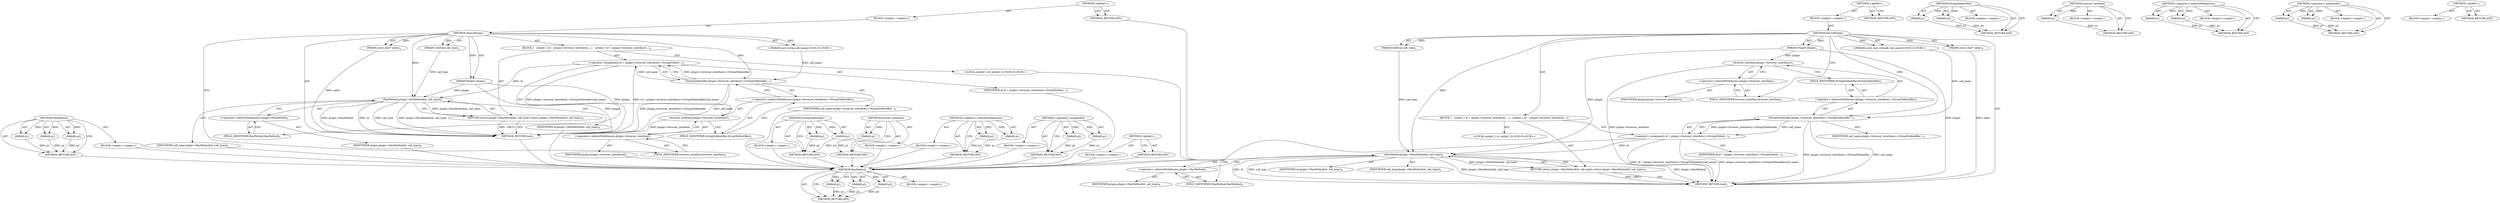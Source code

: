 digraph "&lt;global&gt;" {
vulnerable_78 [label=<(METHOD,HasMethod)>];
vulnerable_79 [label=<(PARAM,p1)>];
vulnerable_80 [label=<(PARAM,p2)>];
vulnerable_81 [label=<(PARAM,p3)>];
vulnerable_82 [label=<(BLOCK,&lt;empty&gt;,&lt;empty&gt;)>];
vulnerable_83 [label=<(METHOD_RETURN,ANY)>];
vulnerable_6 [label=<(METHOD,&lt;global&gt;)<SUB>1</SUB>>];
vulnerable_7 [label=<(BLOCK,&lt;empty&gt;,&lt;empty&gt;)<SUB>1</SUB>>];
vulnerable_8 [label=<(METHOD,HasCallType)<SUB>1</SUB>>];
vulnerable_9 [label=<(PARAM,Plugin* plugin)<SUB>1</SUB>>];
vulnerable_10 [label=<(PARAM,CallType call_type)<SUB>2</SUB>>];
vulnerable_11 [label="<(PARAM,nacl::string call_name)<SUB>3</SUB>>"];
vulnerable_12 [label=<(PARAM,const char* caller)<SUB>4</SUB>>];
vulnerable_13 [label=<(BLOCK,{
   uintptr_t id = plugin-&gt;browser_interface()...,{
   uintptr_t id = plugin-&gt;browser_interface()...)<SUB>4</SUB>>];
vulnerable_14 [label="<(LOCAL,uintptr_t id: uintptr_t)<SUB>5</SUB>>"];
vulnerable_15 [label=<(&lt;operator&gt;.assignment,id = plugin-&gt;browser_interface()-&gt;StringToIdent...)<SUB>5</SUB>>];
vulnerable_16 [label=<(IDENTIFIER,id,id = plugin-&gt;browser_interface()-&gt;StringToIdent...)<SUB>5</SUB>>];
vulnerable_17 [label=<(StringToIdentifier,plugin-&gt;browser_interface()-&gt;StringToIdentifier...)<SUB>5</SUB>>];
vulnerable_18 [label=<(&lt;operator&gt;.indirectFieldAccess,plugin-&gt;browser_interface()-&gt;StringToIdentifier)<SUB>5</SUB>>];
vulnerable_19 [label=<(browser_interface,plugin-&gt;browser_interface())<SUB>5</SUB>>];
vulnerable_20 [label=<(&lt;operator&gt;.indirectFieldAccess,plugin-&gt;browser_interface)<SUB>5</SUB>>];
vulnerable_21 [label=<(IDENTIFIER,plugin,plugin-&gt;browser_interface())<SUB>5</SUB>>];
vulnerable_22 [label=<(FIELD_IDENTIFIER,browser_interface,browser_interface)<SUB>5</SUB>>];
vulnerable_23 [label=<(FIELD_IDENTIFIER,StringToIdentifier,StringToIdentifier)<SUB>5</SUB>>];
vulnerable_24 [label=<(IDENTIFIER,call_name,plugin-&gt;browser_interface()-&gt;StringToIdentifier...)<SUB>5</SUB>>];
vulnerable_25 [label=<(RETURN,return plugin-&gt;HasMethod(id, call_type);,return plugin-&gt;HasMethod(id, call_type);)<SUB>8</SUB>>];
vulnerable_26 [label=<(HasMethod,plugin-&gt;HasMethod(id, call_type))<SUB>8</SUB>>];
vulnerable_27 [label=<(&lt;operator&gt;.indirectFieldAccess,plugin-&gt;HasMethod)<SUB>8</SUB>>];
vulnerable_28 [label=<(IDENTIFIER,plugin,plugin-&gt;HasMethod(id, call_type))<SUB>8</SUB>>];
vulnerable_29 [label=<(FIELD_IDENTIFIER,HasMethod,HasMethod)<SUB>8</SUB>>];
vulnerable_30 [label=<(IDENTIFIER,id,plugin-&gt;HasMethod(id, call_type))<SUB>8</SUB>>];
vulnerable_31 [label=<(IDENTIFIER,call_type,plugin-&gt;HasMethod(id, call_type))<SUB>8</SUB>>];
vulnerable_32 [label=<(METHOD_RETURN,bool)<SUB>1</SUB>>];
vulnerable_34 [label=<(METHOD_RETURN,ANY)<SUB>1</SUB>>];
vulnerable_64 [label=<(METHOD,StringToIdentifier)>];
vulnerable_65 [label=<(PARAM,p1)>];
vulnerable_66 [label=<(PARAM,p2)>];
vulnerable_67 [label=<(BLOCK,&lt;empty&gt;,&lt;empty&gt;)>];
vulnerable_68 [label=<(METHOD_RETURN,ANY)>];
vulnerable_74 [label=<(METHOD,browser_interface)>];
vulnerable_75 [label=<(PARAM,p1)>];
vulnerable_76 [label=<(BLOCK,&lt;empty&gt;,&lt;empty&gt;)>];
vulnerable_77 [label=<(METHOD_RETURN,ANY)>];
vulnerable_69 [label=<(METHOD,&lt;operator&gt;.indirectFieldAccess)>];
vulnerable_70 [label=<(PARAM,p1)>];
vulnerable_71 [label=<(PARAM,p2)>];
vulnerable_72 [label=<(BLOCK,&lt;empty&gt;,&lt;empty&gt;)>];
vulnerable_73 [label=<(METHOD_RETURN,ANY)>];
vulnerable_59 [label=<(METHOD,&lt;operator&gt;.assignment)>];
vulnerable_60 [label=<(PARAM,p1)>];
vulnerable_61 [label=<(PARAM,p2)>];
vulnerable_62 [label=<(BLOCK,&lt;empty&gt;,&lt;empty&gt;)>];
vulnerable_63 [label=<(METHOD_RETURN,ANY)>];
vulnerable_53 [label=<(METHOD,&lt;global&gt;)<SUB>1</SUB>>];
vulnerable_54 [label=<(BLOCK,&lt;empty&gt;,&lt;empty&gt;)>];
vulnerable_55 [label=<(METHOD_RETURN,ANY)>];
fixed_78 [label=<(METHOD,HasMethod)>];
fixed_79 [label=<(PARAM,p1)>];
fixed_80 [label=<(PARAM,p2)>];
fixed_81 [label=<(PARAM,p3)>];
fixed_82 [label=<(BLOCK,&lt;empty&gt;,&lt;empty&gt;)>];
fixed_83 [label=<(METHOD_RETURN,ANY)>];
fixed_6 [label=<(METHOD,&lt;global&gt;)<SUB>1</SUB>>];
fixed_7 [label=<(BLOCK,&lt;empty&gt;,&lt;empty&gt;)<SUB>1</SUB>>];
fixed_8 [label=<(METHOD,HasCallType)<SUB>1</SUB>>];
fixed_9 [label=<(PARAM,Plugin* plugin)<SUB>1</SUB>>];
fixed_10 [label=<(PARAM,CallType call_type)<SUB>2</SUB>>];
fixed_11 [label="<(PARAM,const nacl::string&amp; call_name)<SUB>3</SUB>>"];
fixed_12 [label=<(PARAM,const char* caller)<SUB>4</SUB>>];
fixed_13 [label=<(BLOCK,{
   uintptr_t id = plugin-&gt;browser_interface()...,{
   uintptr_t id = plugin-&gt;browser_interface()...)<SUB>4</SUB>>];
fixed_14 [label="<(LOCAL,uintptr_t id: uintptr_t)<SUB>5</SUB>>"];
fixed_15 [label=<(&lt;operator&gt;.assignment,id = plugin-&gt;browser_interface()-&gt;StringToIdent...)<SUB>5</SUB>>];
fixed_16 [label=<(IDENTIFIER,id,id = plugin-&gt;browser_interface()-&gt;StringToIdent...)<SUB>5</SUB>>];
fixed_17 [label=<(StringToIdentifier,plugin-&gt;browser_interface()-&gt;StringToIdentifier...)<SUB>5</SUB>>];
fixed_18 [label=<(&lt;operator&gt;.indirectFieldAccess,plugin-&gt;browser_interface()-&gt;StringToIdentifier)<SUB>5</SUB>>];
fixed_19 [label=<(browser_interface,plugin-&gt;browser_interface())<SUB>5</SUB>>];
fixed_20 [label=<(&lt;operator&gt;.indirectFieldAccess,plugin-&gt;browser_interface)<SUB>5</SUB>>];
fixed_21 [label=<(IDENTIFIER,plugin,plugin-&gt;browser_interface())<SUB>5</SUB>>];
fixed_22 [label=<(FIELD_IDENTIFIER,browser_interface,browser_interface)<SUB>5</SUB>>];
fixed_23 [label=<(FIELD_IDENTIFIER,StringToIdentifier,StringToIdentifier)<SUB>5</SUB>>];
fixed_24 [label=<(IDENTIFIER,call_name,plugin-&gt;browser_interface()-&gt;StringToIdentifier...)<SUB>5</SUB>>];
fixed_25 [label=<(RETURN,return plugin-&gt;HasMethod(id, call_type);,return plugin-&gt;HasMethod(id, call_type);)<SUB>8</SUB>>];
fixed_26 [label=<(HasMethod,plugin-&gt;HasMethod(id, call_type))<SUB>8</SUB>>];
fixed_27 [label=<(&lt;operator&gt;.indirectFieldAccess,plugin-&gt;HasMethod)<SUB>8</SUB>>];
fixed_28 [label=<(IDENTIFIER,plugin,plugin-&gt;HasMethod(id, call_type))<SUB>8</SUB>>];
fixed_29 [label=<(FIELD_IDENTIFIER,HasMethod,HasMethod)<SUB>8</SUB>>];
fixed_30 [label=<(IDENTIFIER,id,plugin-&gt;HasMethod(id, call_type))<SUB>8</SUB>>];
fixed_31 [label=<(IDENTIFIER,call_type,plugin-&gt;HasMethod(id, call_type))<SUB>8</SUB>>];
fixed_32 [label=<(METHOD_RETURN,bool)<SUB>1</SUB>>];
fixed_34 [label=<(METHOD_RETURN,ANY)<SUB>1</SUB>>];
fixed_64 [label=<(METHOD,StringToIdentifier)>];
fixed_65 [label=<(PARAM,p1)>];
fixed_66 [label=<(PARAM,p2)>];
fixed_67 [label=<(BLOCK,&lt;empty&gt;,&lt;empty&gt;)>];
fixed_68 [label=<(METHOD_RETURN,ANY)>];
fixed_74 [label=<(METHOD,browser_interface)>];
fixed_75 [label=<(PARAM,p1)>];
fixed_76 [label=<(BLOCK,&lt;empty&gt;,&lt;empty&gt;)>];
fixed_77 [label=<(METHOD_RETURN,ANY)>];
fixed_69 [label=<(METHOD,&lt;operator&gt;.indirectFieldAccess)>];
fixed_70 [label=<(PARAM,p1)>];
fixed_71 [label=<(PARAM,p2)>];
fixed_72 [label=<(BLOCK,&lt;empty&gt;,&lt;empty&gt;)>];
fixed_73 [label=<(METHOD_RETURN,ANY)>];
fixed_59 [label=<(METHOD,&lt;operator&gt;.assignment)>];
fixed_60 [label=<(PARAM,p1)>];
fixed_61 [label=<(PARAM,p2)>];
fixed_62 [label=<(BLOCK,&lt;empty&gt;,&lt;empty&gt;)>];
fixed_63 [label=<(METHOD_RETURN,ANY)>];
fixed_53 [label=<(METHOD,&lt;global&gt;)<SUB>1</SUB>>];
fixed_54 [label=<(BLOCK,&lt;empty&gt;,&lt;empty&gt;)>];
fixed_55 [label=<(METHOD_RETURN,ANY)>];
vulnerable_78 -> vulnerable_79  [key=0, label="AST: "];
vulnerable_78 -> vulnerable_79  [key=1, label="DDG: "];
vulnerable_78 -> vulnerable_82  [key=0, label="AST: "];
vulnerable_78 -> vulnerable_80  [key=0, label="AST: "];
vulnerable_78 -> vulnerable_80  [key=1, label="DDG: "];
vulnerable_78 -> vulnerable_83  [key=0, label="AST: "];
vulnerable_78 -> vulnerable_83  [key=1, label="CFG: "];
vulnerable_78 -> vulnerable_81  [key=0, label="AST: "];
vulnerable_78 -> vulnerable_81  [key=1, label="DDG: "];
vulnerable_79 -> vulnerable_83  [key=0, label="DDG: p1"];
vulnerable_80 -> vulnerable_83  [key=0, label="DDG: p2"];
vulnerable_81 -> vulnerable_83  [key=0, label="DDG: p3"];
vulnerable_82 -> fixed_78  [key=0];
vulnerable_83 -> fixed_78  [key=0];
vulnerable_6 -> vulnerable_7  [key=0, label="AST: "];
vulnerable_6 -> vulnerable_34  [key=0, label="AST: "];
vulnerable_6 -> vulnerable_34  [key=1, label="CFG: "];
vulnerable_7 -> vulnerable_8  [key=0, label="AST: "];
vulnerable_8 -> vulnerable_9  [key=0, label="AST: "];
vulnerable_8 -> vulnerable_9  [key=1, label="DDG: "];
vulnerable_8 -> vulnerable_10  [key=0, label="AST: "];
vulnerable_8 -> vulnerable_10  [key=1, label="DDG: "];
vulnerable_8 -> vulnerable_11  [key=0, label="AST: "];
vulnerable_8 -> vulnerable_11  [key=1, label="DDG: "];
vulnerable_8 -> vulnerable_12  [key=0, label="AST: "];
vulnerable_8 -> vulnerable_12  [key=1, label="DDG: "];
vulnerable_8 -> vulnerable_13  [key=0, label="AST: "];
vulnerable_8 -> vulnerable_32  [key=0, label="AST: "];
vulnerable_8 -> vulnerable_22  [key=0, label="CFG: "];
vulnerable_8 -> vulnerable_17  [key=0, label="DDG: "];
vulnerable_8 -> vulnerable_26  [key=0, label="DDG: "];
vulnerable_9 -> vulnerable_32  [key=0, label="DDG: plugin"];
vulnerable_9 -> vulnerable_26  [key=0, label="DDG: plugin"];
vulnerable_9 -> vulnerable_19  [key=0, label="DDG: plugin"];
vulnerable_10 -> vulnerable_26  [key=0, label="DDG: call_type"];
vulnerable_11 -> vulnerable_17  [key=0, label="DDG: call_name"];
vulnerable_12 -> vulnerable_32  [key=0, label="DDG: caller"];
vulnerable_13 -> vulnerable_14  [key=0, label="AST: "];
vulnerable_13 -> vulnerable_15  [key=0, label="AST: "];
vulnerable_13 -> vulnerable_25  [key=0, label="AST: "];
vulnerable_14 -> fixed_78  [key=0];
vulnerable_15 -> vulnerable_16  [key=0, label="AST: "];
vulnerable_15 -> vulnerable_17  [key=0, label="AST: "];
vulnerable_15 -> vulnerable_29  [key=0, label="CFG: "];
vulnerable_15 -> vulnerable_32  [key=0, label="DDG: plugin-&gt;browser_interface()-&gt;StringToIdentifier(call_name)"];
vulnerable_15 -> vulnerable_32  [key=1, label="DDG: id = plugin-&gt;browser_interface()-&gt;StringToIdentifier(call_name)"];
vulnerable_15 -> vulnerable_26  [key=0, label="DDG: id"];
vulnerable_16 -> fixed_78  [key=0];
vulnerable_17 -> vulnerable_18  [key=0, label="AST: "];
vulnerable_17 -> vulnerable_24  [key=0, label="AST: "];
vulnerable_17 -> vulnerable_15  [key=0, label="CFG: "];
vulnerable_17 -> vulnerable_15  [key=1, label="DDG: plugin-&gt;browser_interface()-&gt;StringToIdentifier"];
vulnerable_17 -> vulnerable_15  [key=2, label="DDG: call_name"];
vulnerable_17 -> vulnerable_32  [key=0, label="DDG: plugin-&gt;browser_interface()-&gt;StringToIdentifier"];
vulnerable_17 -> vulnerable_32  [key=1, label="DDG: call_name"];
vulnerable_18 -> vulnerable_19  [key=0, label="AST: "];
vulnerable_18 -> vulnerable_23  [key=0, label="AST: "];
vulnerable_18 -> vulnerable_17  [key=0, label="CFG: "];
vulnerable_19 -> vulnerable_20  [key=0, label="AST: "];
vulnerable_19 -> vulnerable_23  [key=0, label="CFG: "];
vulnerable_19 -> vulnerable_32  [key=0, label="DDG: plugin-&gt;browser_interface"];
vulnerable_20 -> vulnerable_21  [key=0, label="AST: "];
vulnerable_20 -> vulnerable_22  [key=0, label="AST: "];
vulnerable_20 -> vulnerable_19  [key=0, label="CFG: "];
vulnerable_21 -> fixed_78  [key=0];
vulnerable_22 -> vulnerable_20  [key=0, label="CFG: "];
vulnerable_23 -> vulnerable_18  [key=0, label="CFG: "];
vulnerable_24 -> fixed_78  [key=0];
vulnerable_25 -> vulnerable_26  [key=0, label="AST: "];
vulnerable_25 -> vulnerable_32  [key=0, label="CFG: "];
vulnerable_25 -> vulnerable_32  [key=1, label="DDG: &lt;RET&gt;"];
vulnerable_26 -> vulnerable_27  [key=0, label="AST: "];
vulnerable_26 -> vulnerable_30  [key=0, label="AST: "];
vulnerable_26 -> vulnerable_31  [key=0, label="AST: "];
vulnerable_26 -> vulnerable_25  [key=0, label="CFG: "];
vulnerable_26 -> vulnerable_25  [key=1, label="DDG: plugin-&gt;HasMethod(id, call_type)"];
vulnerable_26 -> vulnerable_32  [key=0, label="DDG: plugin-&gt;HasMethod"];
vulnerable_26 -> vulnerable_32  [key=1, label="DDG: id"];
vulnerable_26 -> vulnerable_32  [key=2, label="DDG: call_type"];
vulnerable_26 -> vulnerable_32  [key=3, label="DDG: plugin-&gt;HasMethod(id, call_type)"];
vulnerable_27 -> vulnerable_28  [key=0, label="AST: "];
vulnerable_27 -> vulnerable_29  [key=0, label="AST: "];
vulnerable_27 -> vulnerable_26  [key=0, label="CFG: "];
vulnerable_28 -> fixed_78  [key=0];
vulnerable_29 -> vulnerable_27  [key=0, label="CFG: "];
vulnerable_30 -> fixed_78  [key=0];
vulnerable_31 -> fixed_78  [key=0];
vulnerable_32 -> fixed_78  [key=0];
vulnerable_34 -> fixed_78  [key=0];
vulnerable_64 -> vulnerable_65  [key=0, label="AST: "];
vulnerable_64 -> vulnerable_65  [key=1, label="DDG: "];
vulnerable_64 -> vulnerable_67  [key=0, label="AST: "];
vulnerable_64 -> vulnerable_66  [key=0, label="AST: "];
vulnerable_64 -> vulnerable_66  [key=1, label="DDG: "];
vulnerable_64 -> vulnerable_68  [key=0, label="AST: "];
vulnerable_64 -> vulnerable_68  [key=1, label="CFG: "];
vulnerable_65 -> vulnerable_68  [key=0, label="DDG: p1"];
vulnerable_66 -> vulnerable_68  [key=0, label="DDG: p2"];
vulnerable_67 -> fixed_78  [key=0];
vulnerable_68 -> fixed_78  [key=0];
vulnerable_74 -> vulnerable_75  [key=0, label="AST: "];
vulnerable_74 -> vulnerable_75  [key=1, label="DDG: "];
vulnerable_74 -> vulnerable_76  [key=0, label="AST: "];
vulnerable_74 -> vulnerable_77  [key=0, label="AST: "];
vulnerable_74 -> vulnerable_77  [key=1, label="CFG: "];
vulnerable_75 -> vulnerable_77  [key=0, label="DDG: p1"];
vulnerable_76 -> fixed_78  [key=0];
vulnerable_77 -> fixed_78  [key=0];
vulnerable_69 -> vulnerable_70  [key=0, label="AST: "];
vulnerable_69 -> vulnerable_70  [key=1, label="DDG: "];
vulnerable_69 -> vulnerable_72  [key=0, label="AST: "];
vulnerable_69 -> vulnerable_71  [key=0, label="AST: "];
vulnerable_69 -> vulnerable_71  [key=1, label="DDG: "];
vulnerable_69 -> vulnerable_73  [key=0, label="AST: "];
vulnerable_69 -> vulnerable_73  [key=1, label="CFG: "];
vulnerable_70 -> vulnerable_73  [key=0, label="DDG: p1"];
vulnerable_71 -> vulnerable_73  [key=0, label="DDG: p2"];
vulnerable_72 -> fixed_78  [key=0];
vulnerable_73 -> fixed_78  [key=0];
vulnerable_59 -> vulnerable_60  [key=0, label="AST: "];
vulnerable_59 -> vulnerable_60  [key=1, label="DDG: "];
vulnerable_59 -> vulnerable_62  [key=0, label="AST: "];
vulnerable_59 -> vulnerable_61  [key=0, label="AST: "];
vulnerable_59 -> vulnerable_61  [key=1, label="DDG: "];
vulnerable_59 -> vulnerable_63  [key=0, label="AST: "];
vulnerable_59 -> vulnerable_63  [key=1, label="CFG: "];
vulnerable_60 -> vulnerable_63  [key=0, label="DDG: p1"];
vulnerable_61 -> vulnerable_63  [key=0, label="DDG: p2"];
vulnerable_62 -> fixed_78  [key=0];
vulnerable_63 -> fixed_78  [key=0];
vulnerable_53 -> vulnerable_54  [key=0, label="AST: "];
vulnerable_53 -> vulnerable_55  [key=0, label="AST: "];
vulnerable_53 -> vulnerable_55  [key=1, label="CFG: "];
vulnerable_54 -> fixed_78  [key=0];
vulnerable_55 -> fixed_78  [key=0];
fixed_78 -> fixed_79  [key=0, label="AST: "];
fixed_78 -> fixed_79  [key=1, label="DDG: "];
fixed_78 -> fixed_82  [key=0, label="AST: "];
fixed_78 -> fixed_80  [key=0, label="AST: "];
fixed_78 -> fixed_80  [key=1, label="DDG: "];
fixed_78 -> fixed_83  [key=0, label="AST: "];
fixed_78 -> fixed_83  [key=1, label="CFG: "];
fixed_78 -> fixed_81  [key=0, label="AST: "];
fixed_78 -> fixed_81  [key=1, label="DDG: "];
fixed_79 -> fixed_83  [key=0, label="DDG: p1"];
fixed_80 -> fixed_83  [key=0, label="DDG: p2"];
fixed_81 -> fixed_83  [key=0, label="DDG: p3"];
fixed_6 -> fixed_7  [key=0, label="AST: "];
fixed_6 -> fixed_34  [key=0, label="AST: "];
fixed_6 -> fixed_34  [key=1, label="CFG: "];
fixed_7 -> fixed_8  [key=0, label="AST: "];
fixed_8 -> fixed_9  [key=0, label="AST: "];
fixed_8 -> fixed_9  [key=1, label="DDG: "];
fixed_8 -> fixed_10  [key=0, label="AST: "];
fixed_8 -> fixed_10  [key=1, label="DDG: "];
fixed_8 -> fixed_11  [key=0, label="AST: "];
fixed_8 -> fixed_11  [key=1, label="DDG: "];
fixed_8 -> fixed_12  [key=0, label="AST: "];
fixed_8 -> fixed_12  [key=1, label="DDG: "];
fixed_8 -> fixed_13  [key=0, label="AST: "];
fixed_8 -> fixed_32  [key=0, label="AST: "];
fixed_8 -> fixed_22  [key=0, label="CFG: "];
fixed_8 -> fixed_17  [key=0, label="DDG: "];
fixed_8 -> fixed_26  [key=0, label="DDG: "];
fixed_9 -> fixed_32  [key=0, label="DDG: plugin"];
fixed_9 -> fixed_26  [key=0, label="DDG: plugin"];
fixed_9 -> fixed_19  [key=0, label="DDG: plugin"];
fixed_10 -> fixed_26  [key=0, label="DDG: call_type"];
fixed_11 -> fixed_17  [key=0, label="DDG: call_name"];
fixed_12 -> fixed_32  [key=0, label="DDG: caller"];
fixed_13 -> fixed_14  [key=0, label="AST: "];
fixed_13 -> fixed_15  [key=0, label="AST: "];
fixed_13 -> fixed_25  [key=0, label="AST: "];
fixed_15 -> fixed_16  [key=0, label="AST: "];
fixed_15 -> fixed_17  [key=0, label="AST: "];
fixed_15 -> fixed_29  [key=0, label="CFG: "];
fixed_15 -> fixed_32  [key=0, label="DDG: plugin-&gt;browser_interface()-&gt;StringToIdentifier(call_name)"];
fixed_15 -> fixed_32  [key=1, label="DDG: id = plugin-&gt;browser_interface()-&gt;StringToIdentifier(call_name)"];
fixed_15 -> fixed_26  [key=0, label="DDG: id"];
fixed_17 -> fixed_18  [key=0, label="AST: "];
fixed_17 -> fixed_24  [key=0, label="AST: "];
fixed_17 -> fixed_15  [key=0, label="CFG: "];
fixed_17 -> fixed_15  [key=1, label="DDG: plugin-&gt;browser_interface()-&gt;StringToIdentifier"];
fixed_17 -> fixed_15  [key=2, label="DDG: call_name"];
fixed_17 -> fixed_32  [key=0, label="DDG: plugin-&gt;browser_interface()-&gt;StringToIdentifier"];
fixed_17 -> fixed_32  [key=1, label="DDG: call_name"];
fixed_18 -> fixed_19  [key=0, label="AST: "];
fixed_18 -> fixed_23  [key=0, label="AST: "];
fixed_18 -> fixed_17  [key=0, label="CFG: "];
fixed_19 -> fixed_20  [key=0, label="AST: "];
fixed_19 -> fixed_23  [key=0, label="CFG: "];
fixed_19 -> fixed_32  [key=0, label="DDG: plugin-&gt;browser_interface"];
fixed_20 -> fixed_21  [key=0, label="AST: "];
fixed_20 -> fixed_22  [key=0, label="AST: "];
fixed_20 -> fixed_19  [key=0, label="CFG: "];
fixed_22 -> fixed_20  [key=0, label="CFG: "];
fixed_23 -> fixed_18  [key=0, label="CFG: "];
fixed_25 -> fixed_26  [key=0, label="AST: "];
fixed_25 -> fixed_32  [key=0, label="CFG: "];
fixed_25 -> fixed_32  [key=1, label="DDG: &lt;RET&gt;"];
fixed_26 -> fixed_27  [key=0, label="AST: "];
fixed_26 -> fixed_30  [key=0, label="AST: "];
fixed_26 -> fixed_31  [key=0, label="AST: "];
fixed_26 -> fixed_25  [key=0, label="CFG: "];
fixed_26 -> fixed_25  [key=1, label="DDG: plugin-&gt;HasMethod(id, call_type)"];
fixed_26 -> fixed_32  [key=0, label="DDG: plugin-&gt;HasMethod"];
fixed_26 -> fixed_32  [key=1, label="DDG: id"];
fixed_26 -> fixed_32  [key=2, label="DDG: call_type"];
fixed_26 -> fixed_32  [key=3, label="DDG: plugin-&gt;HasMethod(id, call_type)"];
fixed_27 -> fixed_28  [key=0, label="AST: "];
fixed_27 -> fixed_29  [key=0, label="AST: "];
fixed_27 -> fixed_26  [key=0, label="CFG: "];
fixed_29 -> fixed_27  [key=0, label="CFG: "];
fixed_64 -> fixed_65  [key=0, label="AST: "];
fixed_64 -> fixed_65  [key=1, label="DDG: "];
fixed_64 -> fixed_67  [key=0, label="AST: "];
fixed_64 -> fixed_66  [key=0, label="AST: "];
fixed_64 -> fixed_66  [key=1, label="DDG: "];
fixed_64 -> fixed_68  [key=0, label="AST: "];
fixed_64 -> fixed_68  [key=1, label="CFG: "];
fixed_65 -> fixed_68  [key=0, label="DDG: p1"];
fixed_66 -> fixed_68  [key=0, label="DDG: p2"];
fixed_74 -> fixed_75  [key=0, label="AST: "];
fixed_74 -> fixed_75  [key=1, label="DDG: "];
fixed_74 -> fixed_76  [key=0, label="AST: "];
fixed_74 -> fixed_77  [key=0, label="AST: "];
fixed_74 -> fixed_77  [key=1, label="CFG: "];
fixed_75 -> fixed_77  [key=0, label="DDG: p1"];
fixed_69 -> fixed_70  [key=0, label="AST: "];
fixed_69 -> fixed_70  [key=1, label="DDG: "];
fixed_69 -> fixed_72  [key=0, label="AST: "];
fixed_69 -> fixed_71  [key=0, label="AST: "];
fixed_69 -> fixed_71  [key=1, label="DDG: "];
fixed_69 -> fixed_73  [key=0, label="AST: "];
fixed_69 -> fixed_73  [key=1, label="CFG: "];
fixed_70 -> fixed_73  [key=0, label="DDG: p1"];
fixed_71 -> fixed_73  [key=0, label="DDG: p2"];
fixed_59 -> fixed_60  [key=0, label="AST: "];
fixed_59 -> fixed_60  [key=1, label="DDG: "];
fixed_59 -> fixed_62  [key=0, label="AST: "];
fixed_59 -> fixed_61  [key=0, label="AST: "];
fixed_59 -> fixed_61  [key=1, label="DDG: "];
fixed_59 -> fixed_63  [key=0, label="AST: "];
fixed_59 -> fixed_63  [key=1, label="CFG: "];
fixed_60 -> fixed_63  [key=0, label="DDG: p1"];
fixed_61 -> fixed_63  [key=0, label="DDG: p2"];
fixed_53 -> fixed_54  [key=0, label="AST: "];
fixed_53 -> fixed_55  [key=0, label="AST: "];
fixed_53 -> fixed_55  [key=1, label="CFG: "];
}
